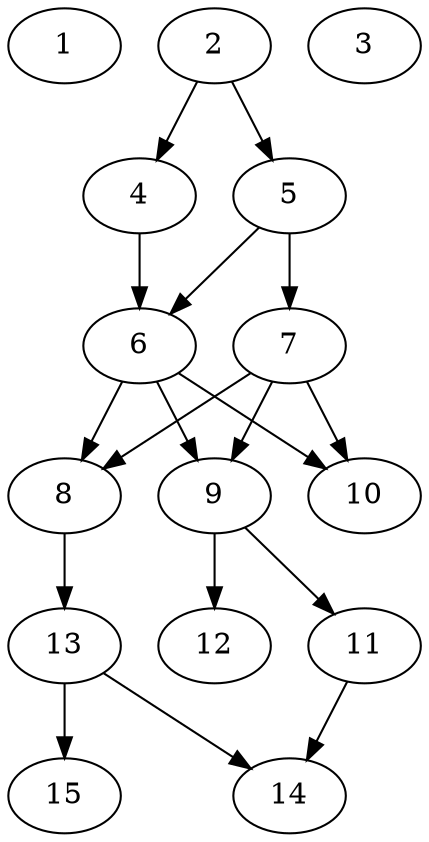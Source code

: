 // DAG automatically generated by daggen at Thu Oct  3 13:59:26 2019
// ./daggen --dot -n 15 --ccr 0.4 --fat 0.5 --regular 0.7 --density 0.6 --mindata 5242880 --maxdata 52428800 
digraph G {
  1 [size="120791040", alpha="0.19", expect_size="48316416"] 
  2 [size="89382400", alpha="0.18", expect_size="35752960"] 
  2 -> 4 [size ="35752960"]
  2 -> 5 [size ="35752960"]
  3 [size="67937280", alpha="0.10", expect_size="27174912"] 
  4 [size="119790080", alpha="0.12", expect_size="47916032"] 
  4 -> 6 [size ="47916032"]
  5 [size="103631360", alpha="0.07", expect_size="41452544"] 
  5 -> 6 [size ="41452544"]
  5 -> 7 [size ="41452544"]
  6 [size="17984000", alpha="0.02", expect_size="7193600"] 
  6 -> 8 [size ="7193600"]
  6 -> 9 [size ="7193600"]
  6 -> 10 [size ="7193600"]
  7 [size="90268160", alpha="0.03", expect_size="36107264"] 
  7 -> 8 [size ="36107264"]
  7 -> 9 [size ="36107264"]
  7 -> 10 [size ="36107264"]
  8 [size="47083520", alpha="0.06", expect_size="18833408"] 
  8 -> 13 [size ="18833408"]
  9 [size="77201920", alpha="0.16", expect_size="30880768"] 
  9 -> 11 [size ="30880768"]
  9 -> 12 [size ="30880768"]
  10 [size="95925760", alpha="0.10", expect_size="38370304"] 
  11 [size="17804800", alpha="0.08", expect_size="7121920"] 
  11 -> 14 [size ="7121920"]
  12 [size="14699520", alpha="0.13", expect_size="5879808"] 
  13 [size="122078720", alpha="0.10", expect_size="48831488"] 
  13 -> 14 [size ="48831488"]
  13 -> 15 [size ="48831488"]
  14 [size="63700480", alpha="0.01", expect_size="25480192"] 
  15 [size="13596160", alpha="0.16", expect_size="5438464"] 
}
